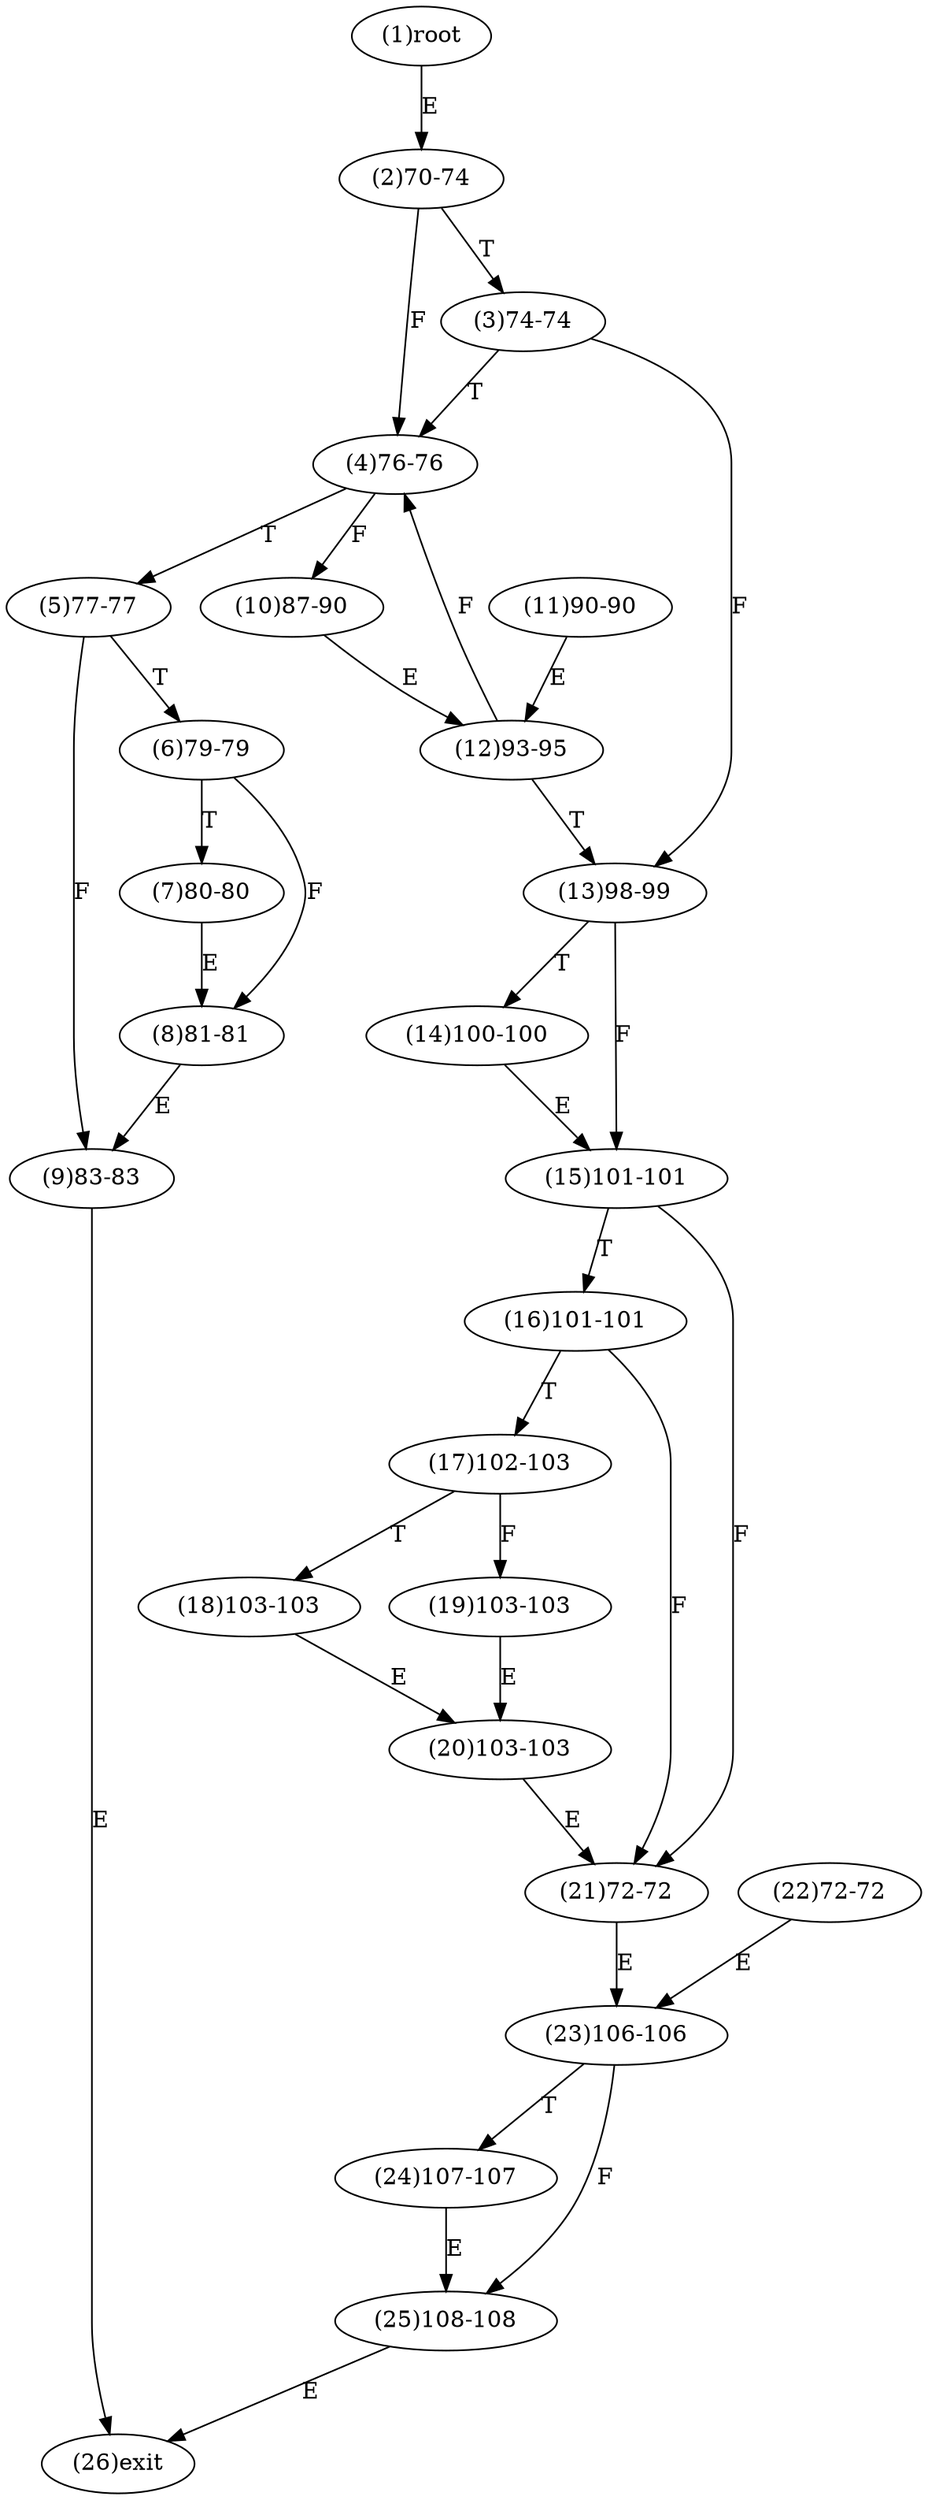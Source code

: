 digraph "" { 
1[ label="(1)root"];
2[ label="(2)70-74"];
3[ label="(3)74-74"];
4[ label="(4)76-76"];
5[ label="(5)77-77"];
6[ label="(6)79-79"];
7[ label="(7)80-80"];
8[ label="(8)81-81"];
9[ label="(9)83-83"];
10[ label="(10)87-90"];
11[ label="(11)90-90"];
12[ label="(12)93-95"];
13[ label="(13)98-99"];
14[ label="(14)100-100"];
15[ label="(15)101-101"];
17[ label="(17)102-103"];
16[ label="(16)101-101"];
19[ label="(19)103-103"];
18[ label="(18)103-103"];
21[ label="(21)72-72"];
20[ label="(20)103-103"];
23[ label="(23)106-106"];
22[ label="(22)72-72"];
25[ label="(25)108-108"];
24[ label="(24)107-107"];
26[ label="(26)exit"];
1->2[ label="E"];
2->4[ label="F"];
2->3[ label="T"];
3->13[ label="F"];
3->4[ label="T"];
4->10[ label="F"];
4->5[ label="T"];
5->9[ label="F"];
5->6[ label="T"];
6->8[ label="F"];
6->7[ label="T"];
7->8[ label="E"];
8->9[ label="E"];
9->26[ label="E"];
10->12[ label="E"];
11->12[ label="E"];
12->4[ label="F"];
12->13[ label="T"];
13->15[ label="F"];
13->14[ label="T"];
14->15[ label="E"];
15->21[ label="F"];
15->16[ label="T"];
16->21[ label="F"];
16->17[ label="T"];
17->19[ label="F"];
17->18[ label="T"];
18->20[ label="E"];
19->20[ label="E"];
20->21[ label="E"];
21->23[ label="E"];
22->23[ label="E"];
23->25[ label="F"];
23->24[ label="T"];
24->25[ label="E"];
25->26[ label="E"];
}